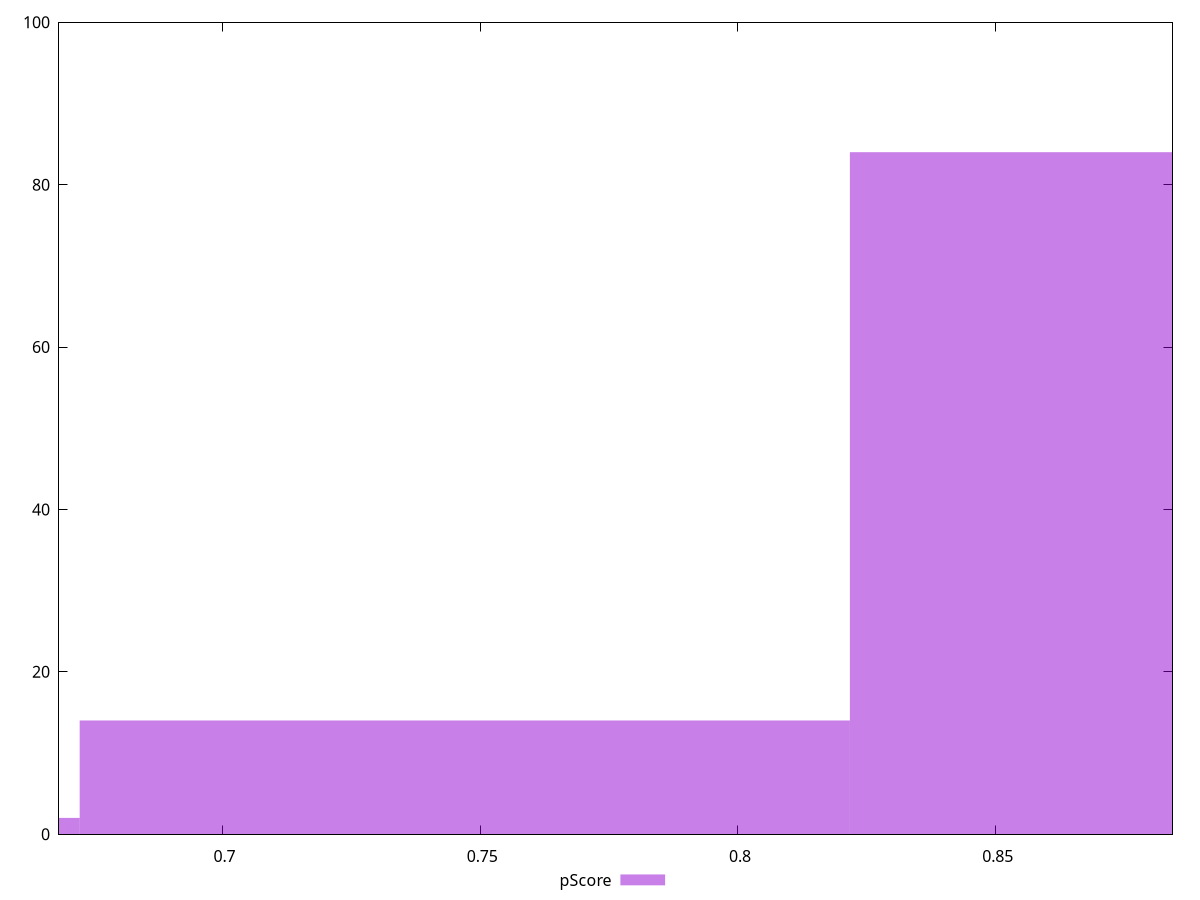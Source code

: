 reset

$pScore <<EOF
0.8964208637379869 84
0.7470173864483225 14
0.597613909158658 2
EOF

set key outside below
set boxwidth 0.1494034772896645
set xrange [0.6683058235682969:0.8842999009802683]
set yrange [0:100]
set trange [0:100]
set style fill transparent solid 0.5 noborder
set terminal svg size 640, 490 enhanced background rgb 'white'
set output "report/report_00029_2021-02-24T13-36-40.390Z/first-contentful-paint/samples/astro/pScore/histogram.svg"

plot $pScore title "pScore" with boxes

reset
